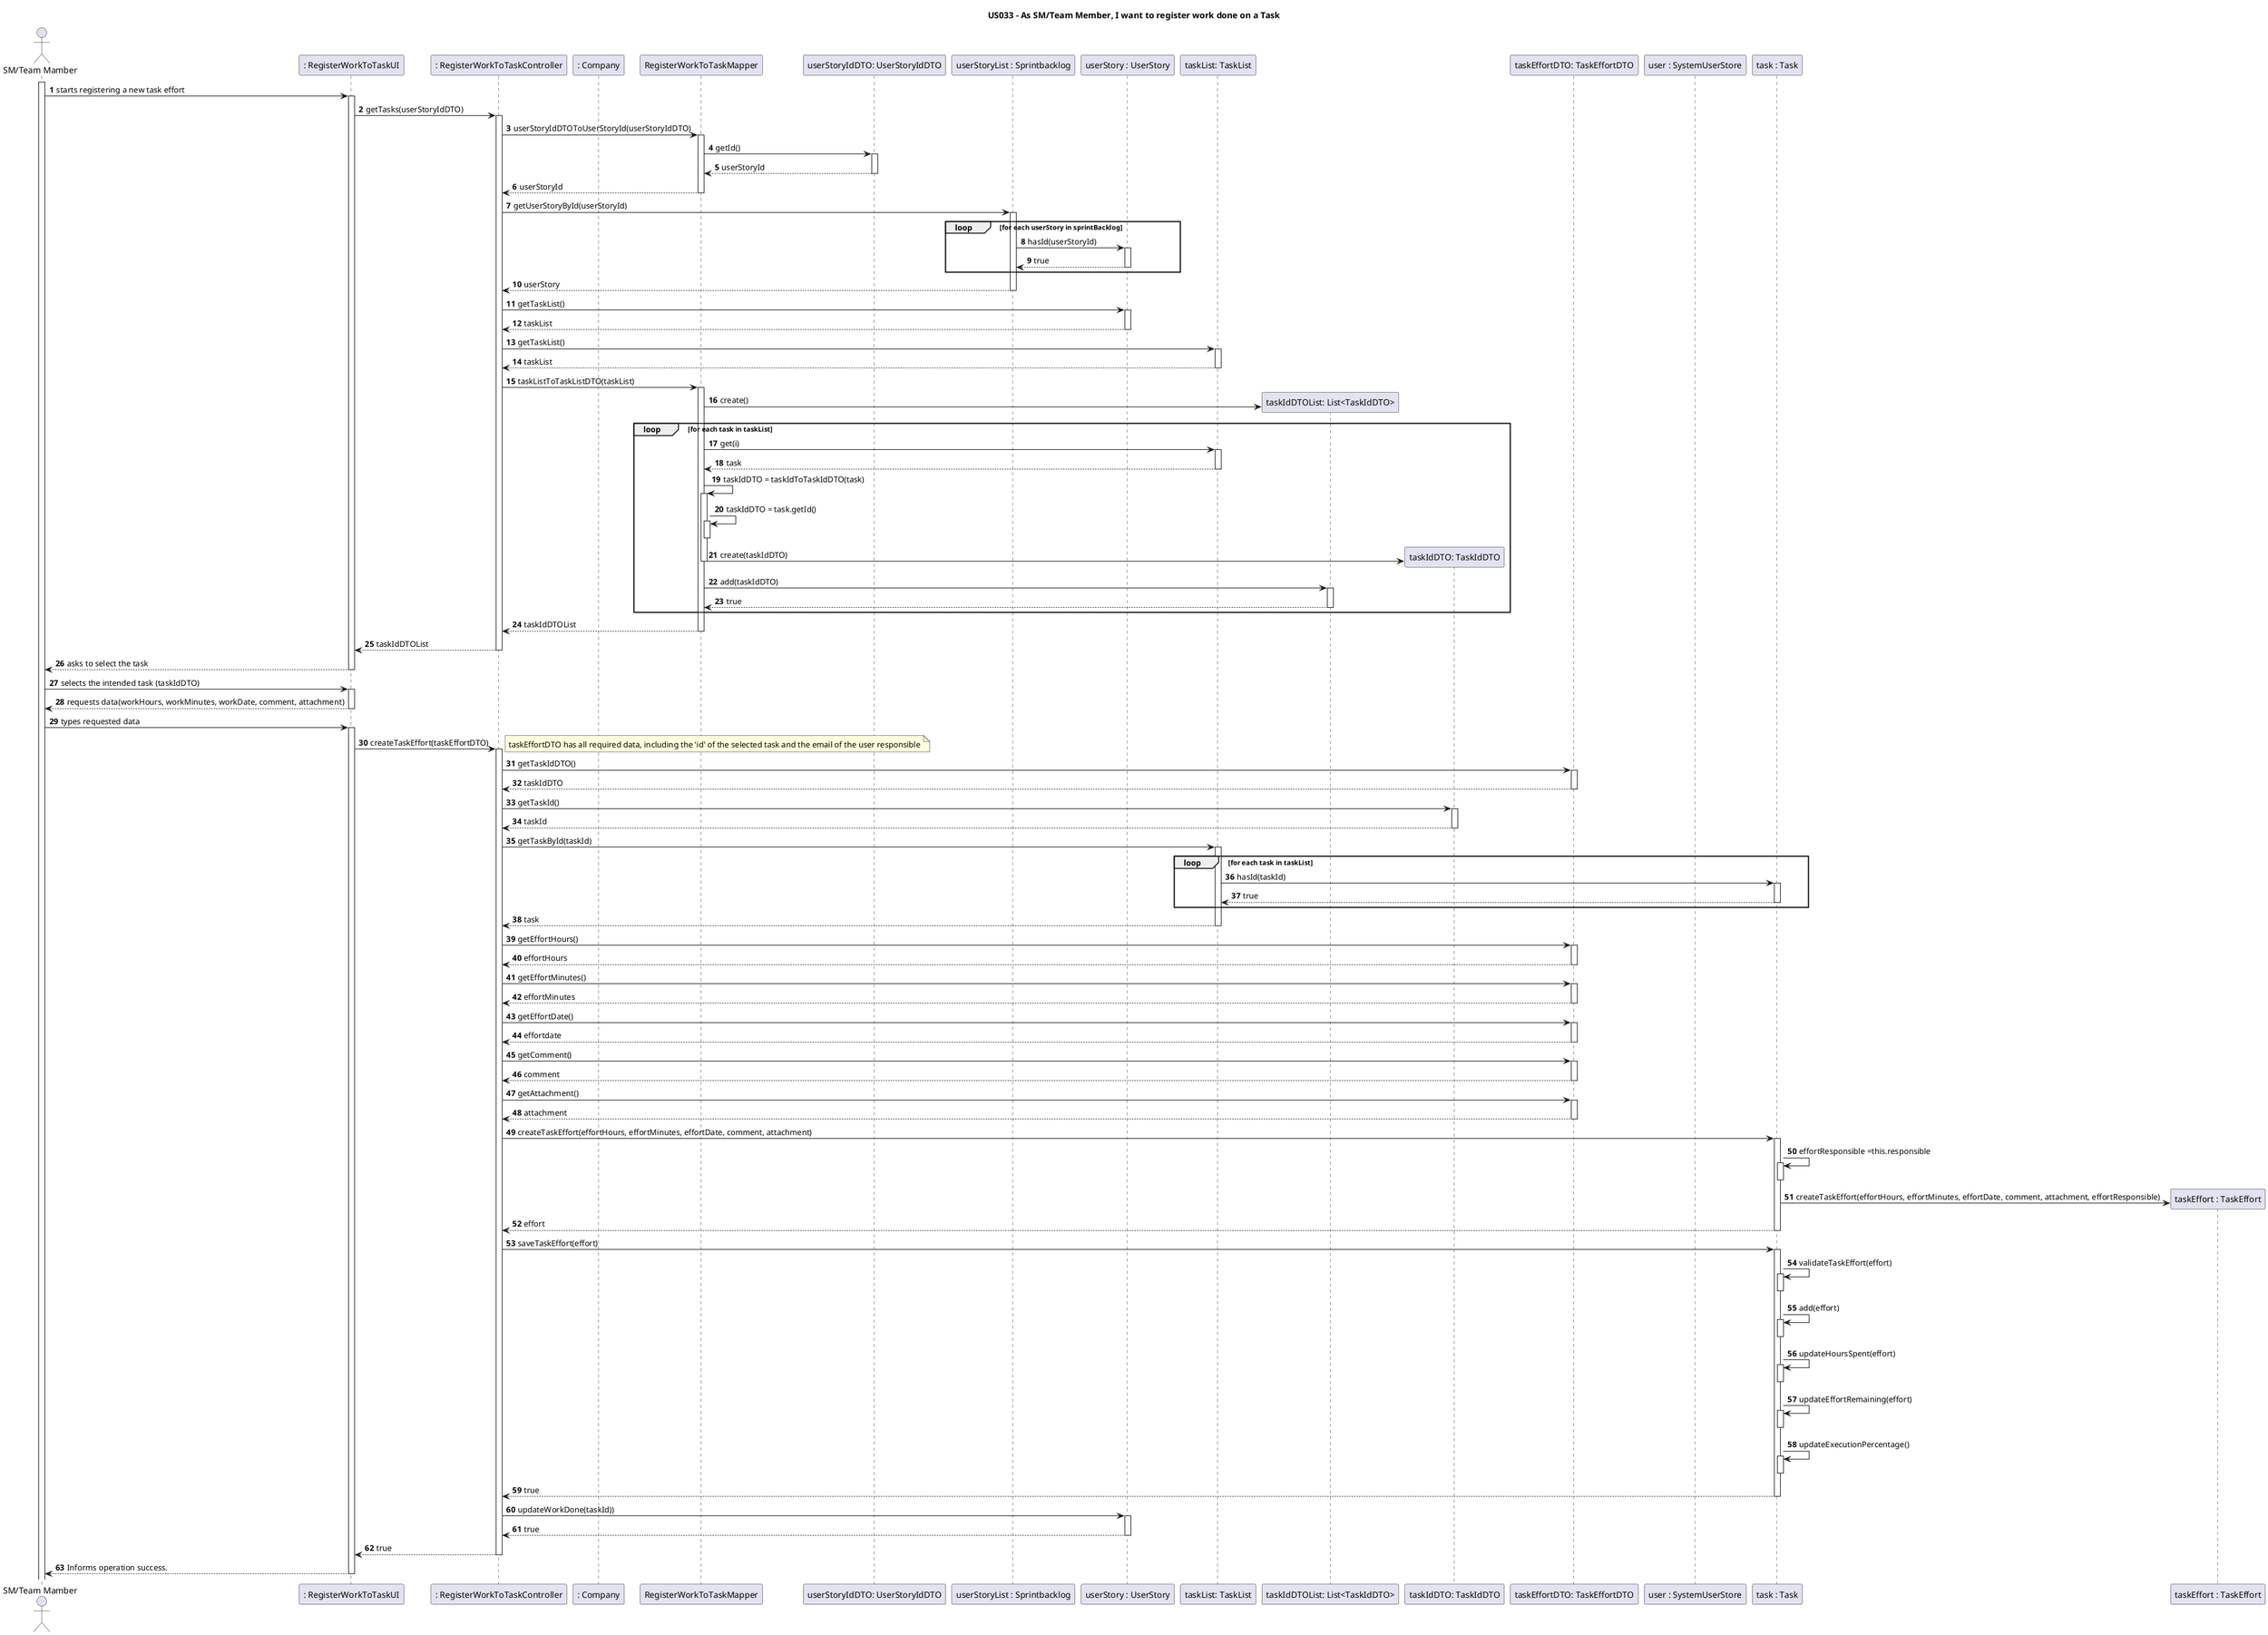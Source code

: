 @startuml
'https://plantuml.com/sequence-diagram

title US033 - As SM/Team Member, I want to register work done on a Task

autoactivate on
autonumber

actor "SM/Team Mamber" as User
participant ": RegisterWorkToTaskUI" as Ui
participant ": RegisterWorkToTaskController" as Ctrl
participant ": Company" as company
participant "RegisterWorkToTaskMapper" as mapper
participant "userStoryIdDTO: UserStoryIdDTO" as userStoryIdDTO
participant "userStoryList : Sprintbacklog" as sprintBacklog
participant "userStory : UserStory" as userStory
participant "taskList: TaskList" as taskList
participant "taskIdDTOList: List<TaskIdDTO>" as taskIdDTOList
participant "taskIdDTO: TaskIdDTO" as taskIdDTO
participant "taskEffortDTO: TaskEffortDTO" as effortDTO
participant "user : SystemUserStore" as userStore
participant "task : Task" as task
participant "taskEffort : TaskEffort" as effort

activate User

User->Ui : starts registering a new task effort
Ui->Ctrl: getTasks(userStoryIdDTO)
Ctrl->mapper: userStoryIdDTOToUserStoryId(userStoryIdDTO)
mapper->userStoryIdDTO: getId()
userStoryIdDTO-->mapper: userStoryId
mapper-->Ctrl: userStoryId
Ctrl->sprintBacklog: getUserStoryById(userStoryId)
loop for each userStory in sprintBacklog
sprintBacklog->userStory: hasId(userStoryId)
userStory-->sprintBacklog: true
end
sprintBacklog-->Ctrl: userStory

Ctrl->userStory: getTaskList()
userStory-->Ctrl: taskList
Ctrl->taskList: getTaskList()
taskList-->Ctrl: taskList

Ctrl->mapper: taskListToTaskListDTO(taskList)
mapper->taskIdDTOList **: create()
loop for each task in taskList
mapper->taskList: get(i)
taskList-->mapper: task
mapper->mapper: taskIdDTO = taskIdToTaskIdDTO(task)
mapper->mapper:taskIdDTO = task.getId()
deactivate mapper
mapper->taskIdDTO**: create(taskIdDTO)
deactivate mapper
mapper->taskIdDTOList: add(taskIdDTO)
taskIdDTOList-->mapper: true
end
mapper-->Ctrl: taskIdDTOList
Ctrl-->Ui: taskIdDTOList
Ui-->User: asks to select the task

User -> Ui: selects the intended task (taskIdDTO)
Ui-->User: requests data(workHours, workMinutes, workDate, comment, attachment)
User -> Ui: types requested data
Ui -> Ctrl: createTaskEffort(taskEffortDTO)
note right
  taskEffortDTO has all required data, including the 'id' of the selected task and the email of the user responsible
end note
Ctrl->effortDTO: getTaskIdDTO()
effortDTO-->Ctrl: taskIdDTO
Ctrl->taskIdDTO: getTaskId()
taskIdDTO-->Ctrl: taskId
Ctrl->taskList: getTaskById(taskId)
loop for each task in taskList
taskList->task: hasId(taskId)
task-->taskList: true
end
taskList-->Ctrl: task
Ctrl->effortDTO: getEffortHours()
effortDTO-->Ctrl: effortHours
Ctrl->effortDTO: getEffortMinutes()
effortDTO-->Ctrl: effortMinutes
Ctrl->effortDTO: getEffortDate()
effortDTO-->Ctrl: effortdate
Ctrl->effortDTO: getComment()
effortDTO-->Ctrl: comment
Ctrl->effortDTO: getAttachment()
effortDTO-->Ctrl: attachment
Ctrl->task:createTaskEffort(effortHours, effortMinutes, effortDate, comment, attachment)
task -> task: effortResponsible =this.responsible
deactivate task
task->effort **: createTaskEffort(effortHours, effortMinutes, effortDate, comment, attachment, effortResponsible)
task-->Ctrl: effort
Ctrl -> task: saveTaskEffort(effort)
task -> task: validateTaskEffort(effort)
deactivate task
task -> task: add(effort)
deactivate task
task -> task: updateHoursSpent(effort)
deactivate task
task -> task: updateEffortRemaining(effort)
deactivate task
task -> task: updateExecutionPercentage()
deactivate task
task-->Ctrl: true
Ctrl -> userStory: updateWorkDone(taskId))
userStory-->Ctrl: true
Ctrl-->Ui : true

Ui-->User : Informs operation success.
@enduml